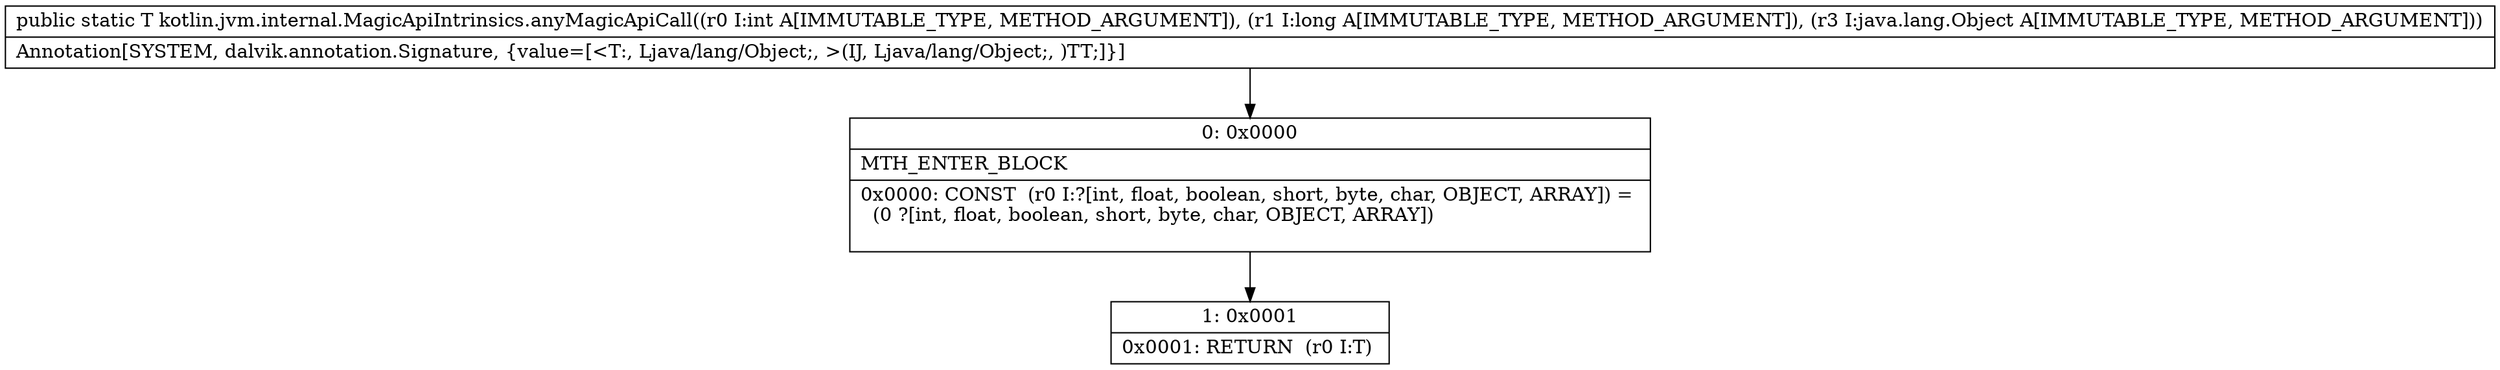 digraph "CFG forkotlin.jvm.internal.MagicApiIntrinsics.anyMagicApiCall(IJLjava\/lang\/Object;)Ljava\/lang\/Object;" {
Node_0 [shape=record,label="{0\:\ 0x0000|MTH_ENTER_BLOCK\l|0x0000: CONST  (r0 I:?[int, float, boolean, short, byte, char, OBJECT, ARRAY]) = \l  (0 ?[int, float, boolean, short, byte, char, OBJECT, ARRAY])\l \l}"];
Node_1 [shape=record,label="{1\:\ 0x0001|0x0001: RETURN  (r0 I:T) \l}"];
MethodNode[shape=record,label="{public static T kotlin.jvm.internal.MagicApiIntrinsics.anyMagicApiCall((r0 I:int A[IMMUTABLE_TYPE, METHOD_ARGUMENT]), (r1 I:long A[IMMUTABLE_TYPE, METHOD_ARGUMENT]), (r3 I:java.lang.Object A[IMMUTABLE_TYPE, METHOD_ARGUMENT]))  | Annotation[SYSTEM, dalvik.annotation.Signature, \{value=[\<T:, Ljava\/lang\/Object;, \>(IJ, Ljava\/lang\/Object;, )TT;]\}]\l}"];
MethodNode -> Node_0;
Node_0 -> Node_1;
}

